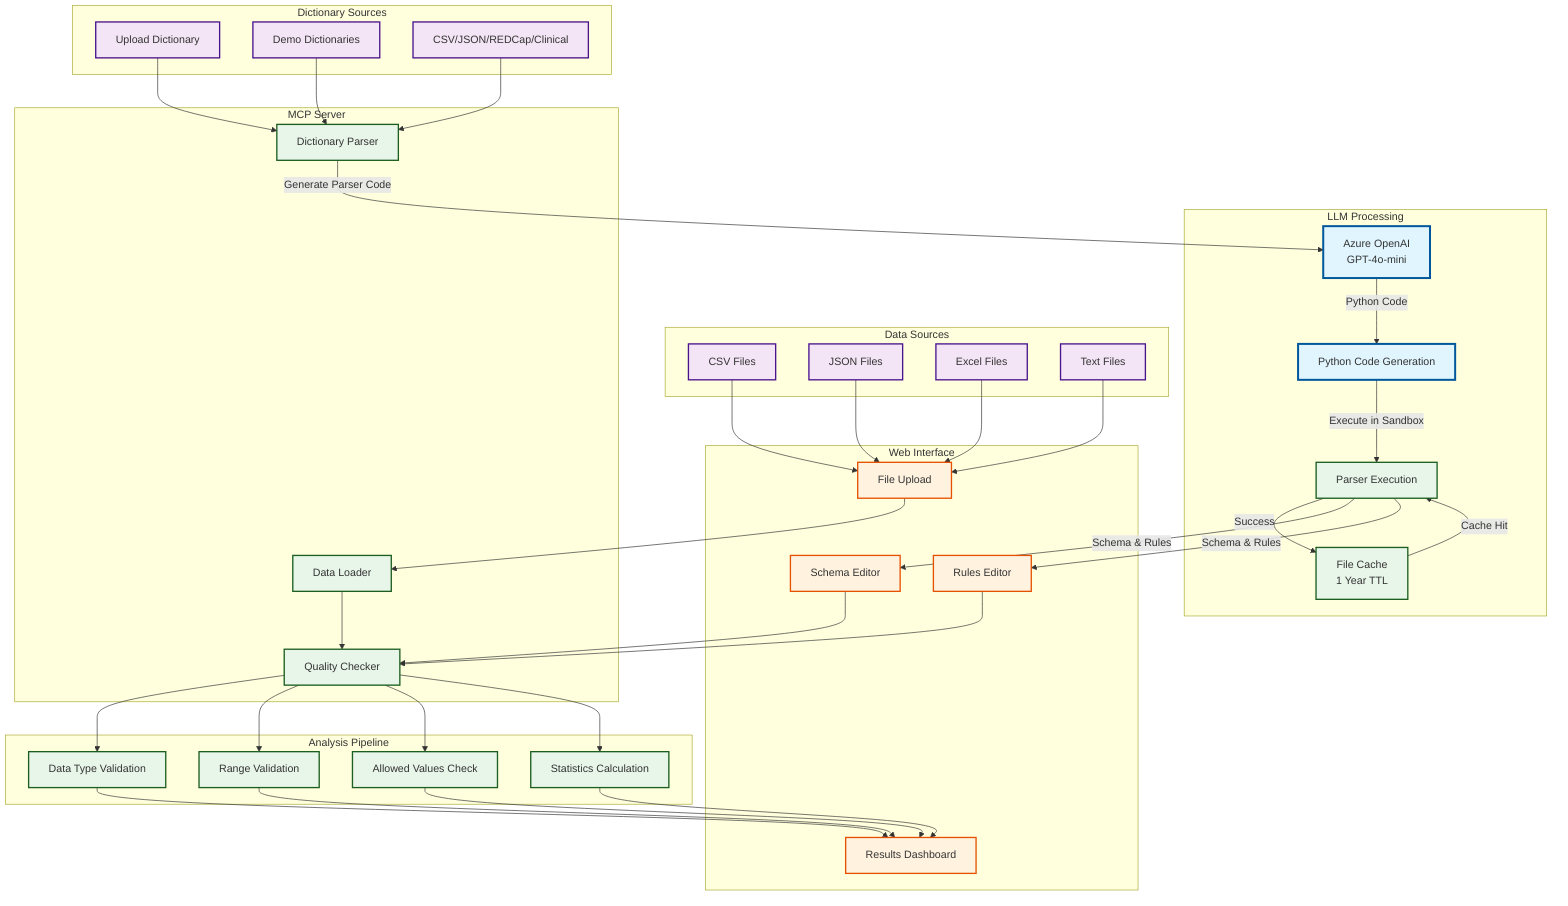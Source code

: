 graph TB
    %% Data Sources
    subgraph "Data Sources"
        CSV[CSV Files]
        JSON[JSON Files]
        Excel[Excel Files]
        Text[Text Files]
    end

    %% Data Dictionary Sources
    subgraph "Dictionary Sources"
        DDUpload[Upload Dictionary]
        DDDemo[Demo Dictionaries]
        DDFormats[CSV/JSON/REDCap/Clinical]
    end

    %% LLM Processing
    subgraph "LLM Processing"
        direction TB
        AzureOpenAI[Azure OpenAI<br/>GPT-4o-mini]
        CodeGen[Python Code Generation]
        Parser[Parser Execution]
        Cache[File Cache<br/>1 Year TTL]
    end

    %% MCP Server
    subgraph "MCP Server"
        DataLoader[Data Loader]
        QualityChecker[Quality Checker]
        DictParser[Dictionary Parser]
    end

    %% Analysis Pipeline
    subgraph "Analysis Pipeline"
        TypeCheck[Data Type Validation]
        RangeCheck[Range Validation]
        AllowedCheck[Allowed Values Check]
        StatsCalc[Statistics Calculation]
    end

    %% Web Interface
    subgraph "Web Interface"
        Upload[File Upload]
        SchemaUI[Schema Editor]
        RulesUI[Rules Editor]
        Results[Results Dashboard]
    end

    %% Flow connections
    CSV --> Upload
    JSON --> Upload
    Excel --> Upload
    Text --> Upload

    Upload --> DataLoader
    DDUpload --> DictParser
    DDDemo --> DictParser
    DDFormats --> DictParser

    DictParser --> |"Generate Parser Code"| AzureOpenAI
    AzureOpenAI --> |"Python Code"| CodeGen
    CodeGen --> |"Execute in Sandbox"| Parser
    Parser --> |"Success"| Cache
    Cache --> |"Cache Hit"| Parser
    Parser --> |"Schema & Rules"| SchemaUI
    Parser --> |"Schema & Rules"| RulesUI

    DataLoader --> QualityChecker
    SchemaUI --> QualityChecker
    RulesUI --> QualityChecker

    QualityChecker --> TypeCheck
    QualityChecker --> RangeCheck
    QualityChecker --> AllowedCheck
    QualityChecker --> StatsCalc

    TypeCheck --> Results
    RangeCheck --> Results
    AllowedCheck --> Results
    StatsCalc --> Results

    %% Styling
    classDef llm fill:#e1f5fe,stroke:#01579b,stroke-width:3px
    classDef data fill:#f3e5f5,stroke:#4a148c,stroke-width:2px
    classDef process fill:#e8f5e9,stroke:#1b5e20,stroke-width:2px
    classDef ui fill:#fff3e0,stroke:#e65100,stroke-width:2px

    class AzureOpenAI,CodeGen llm
    class CSV,JSON,Excel,Text,DDUpload,DDDemo,DDFormats data
    class DataLoader,QualityChecker,DictParser,TypeCheck,RangeCheck,AllowedCheck,StatsCalc,Parser,Cache process
    class Upload,SchemaUI,RulesUI,Results ui